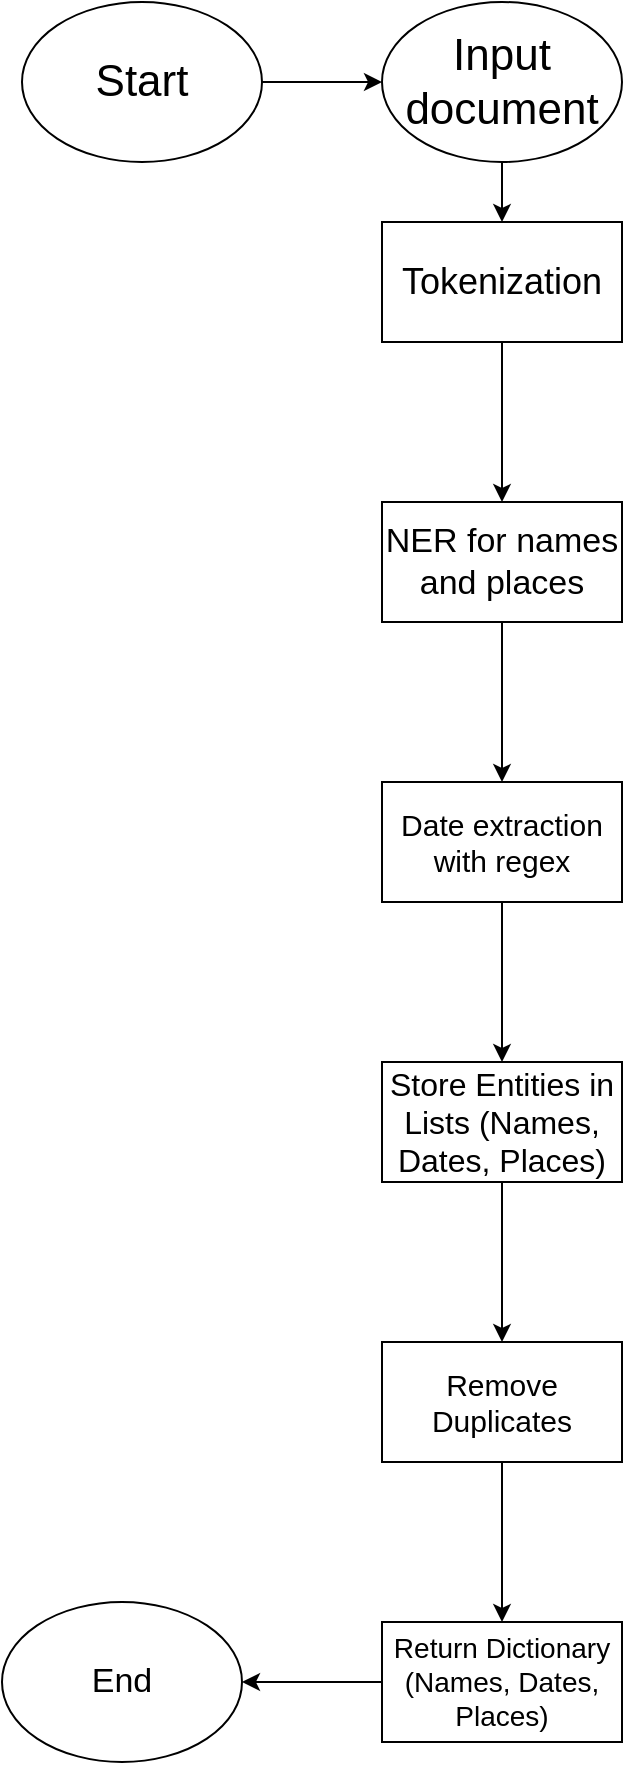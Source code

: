 <mxfile version="24.7.5">
  <diagram name="Page-1" id="YQ1qsYcKwhxKG_b2YIcr">
    <mxGraphModel dx="1036" dy="606" grid="1" gridSize="10" guides="1" tooltips="1" connect="1" arrows="1" fold="1" page="1" pageScale="1" pageWidth="850" pageHeight="1100" math="0" shadow="0">
      <root>
        <mxCell id="0" />
        <mxCell id="1" parent="0" />
        <mxCell id="TQRyMKwI9co-vIGQOwKO-3" value="" style="edgeStyle=orthogonalEdgeStyle;rounded=0;orthogonalLoop=1;jettySize=auto;html=1;" edge="1" parent="1" source="TQRyMKwI9co-vIGQOwKO-1" target="TQRyMKwI9co-vIGQOwKO-2">
          <mxGeometry relative="1" as="geometry" />
        </mxCell>
        <mxCell id="TQRyMKwI9co-vIGQOwKO-1" value="&lt;font style=&quot;font-size: 22px;&quot;&gt;Start&lt;/font&gt;" style="ellipse;whiteSpace=wrap;html=1;" vertex="1" parent="1">
          <mxGeometry x="330" y="90" width="120" height="80" as="geometry" />
        </mxCell>
        <mxCell id="TQRyMKwI9co-vIGQOwKO-5" value="" style="edgeStyle=orthogonalEdgeStyle;rounded=0;orthogonalLoop=1;jettySize=auto;html=1;" edge="1" parent="1" source="TQRyMKwI9co-vIGQOwKO-2" target="TQRyMKwI9co-vIGQOwKO-4">
          <mxGeometry relative="1" as="geometry" />
        </mxCell>
        <mxCell id="TQRyMKwI9co-vIGQOwKO-2" value="&lt;font style=&quot;font-size: 22px;&quot;&gt;Input document&lt;/font&gt;" style="ellipse;whiteSpace=wrap;html=1;" vertex="1" parent="1">
          <mxGeometry x="510" y="90" width="120" height="80" as="geometry" />
        </mxCell>
        <mxCell id="TQRyMKwI9co-vIGQOwKO-7" value="" style="edgeStyle=orthogonalEdgeStyle;rounded=0;orthogonalLoop=1;jettySize=auto;html=1;" edge="1" parent="1" source="TQRyMKwI9co-vIGQOwKO-4" target="TQRyMKwI9co-vIGQOwKO-6">
          <mxGeometry relative="1" as="geometry" />
        </mxCell>
        <mxCell id="TQRyMKwI9co-vIGQOwKO-4" value="&lt;font style=&quot;font-size: 18px;&quot;&gt;Tokenization&lt;/font&gt;" style="whiteSpace=wrap;html=1;" vertex="1" parent="1">
          <mxGeometry x="510" y="200" width="120" height="60" as="geometry" />
        </mxCell>
        <mxCell id="TQRyMKwI9co-vIGQOwKO-9" value="" style="edgeStyle=orthogonalEdgeStyle;rounded=0;orthogonalLoop=1;jettySize=auto;html=1;" edge="1" parent="1" source="TQRyMKwI9co-vIGQOwKO-6" target="TQRyMKwI9co-vIGQOwKO-8">
          <mxGeometry relative="1" as="geometry" />
        </mxCell>
        <mxCell id="TQRyMKwI9co-vIGQOwKO-6" value="&lt;font style=&quot;font-size: 17px;&quot;&gt;NER for names and places&lt;/font&gt;" style="whiteSpace=wrap;html=1;" vertex="1" parent="1">
          <mxGeometry x="510" y="340" width="120" height="60" as="geometry" />
        </mxCell>
        <mxCell id="TQRyMKwI9co-vIGQOwKO-11" value="" style="edgeStyle=orthogonalEdgeStyle;rounded=0;orthogonalLoop=1;jettySize=auto;html=1;" edge="1" parent="1" source="TQRyMKwI9co-vIGQOwKO-8" target="TQRyMKwI9co-vIGQOwKO-10">
          <mxGeometry relative="1" as="geometry" />
        </mxCell>
        <mxCell id="TQRyMKwI9co-vIGQOwKO-8" value="&lt;font style=&quot;font-size: 15px;&quot;&gt;Date extraction with regex&lt;/font&gt;" style="whiteSpace=wrap;html=1;" vertex="1" parent="1">
          <mxGeometry x="510" y="480" width="120" height="60" as="geometry" />
        </mxCell>
        <mxCell id="TQRyMKwI9co-vIGQOwKO-13" value="" style="edgeStyle=orthogonalEdgeStyle;rounded=0;orthogonalLoop=1;jettySize=auto;html=1;" edge="1" parent="1" source="TQRyMKwI9co-vIGQOwKO-10" target="TQRyMKwI9co-vIGQOwKO-12">
          <mxGeometry relative="1" as="geometry" />
        </mxCell>
        <mxCell id="TQRyMKwI9co-vIGQOwKO-10" value="&lt;font style=&quot;font-size: 16px;&quot;&gt;Store Entities in Lists (Names, Dates, Places)&lt;/font&gt;" style="whiteSpace=wrap;html=1;" vertex="1" parent="1">
          <mxGeometry x="510" y="620" width="120" height="60" as="geometry" />
        </mxCell>
        <mxCell id="TQRyMKwI9co-vIGQOwKO-15" value="" style="edgeStyle=orthogonalEdgeStyle;rounded=0;orthogonalLoop=1;jettySize=auto;html=1;" edge="1" parent="1" source="TQRyMKwI9co-vIGQOwKO-12" target="TQRyMKwI9co-vIGQOwKO-14">
          <mxGeometry relative="1" as="geometry" />
        </mxCell>
        <mxCell id="TQRyMKwI9co-vIGQOwKO-12" value="&lt;font style=&quot;font-size: 15px;&quot;&gt;Remove Duplicates&lt;br&gt;&lt;/font&gt;" style="whiteSpace=wrap;html=1;" vertex="1" parent="1">
          <mxGeometry x="510" y="760" width="120" height="60" as="geometry" />
        </mxCell>
        <mxCell id="TQRyMKwI9co-vIGQOwKO-17" value="" style="edgeStyle=orthogonalEdgeStyle;rounded=0;orthogonalLoop=1;jettySize=auto;html=1;" edge="1" parent="1" source="TQRyMKwI9co-vIGQOwKO-14" target="TQRyMKwI9co-vIGQOwKO-16">
          <mxGeometry relative="1" as="geometry" />
        </mxCell>
        <mxCell id="TQRyMKwI9co-vIGQOwKO-14" value="&lt;font style=&quot;font-size: 14px;&quot;&gt;Return Dictionary (Names, Dates, Places)&lt;/font&gt;" style="whiteSpace=wrap;html=1;" vertex="1" parent="1">
          <mxGeometry x="510" y="900" width="120" height="60" as="geometry" />
        </mxCell>
        <mxCell id="TQRyMKwI9co-vIGQOwKO-16" value="&lt;font style=&quot;font-size: 17px;&quot;&gt;End&lt;/font&gt;" style="ellipse;whiteSpace=wrap;html=1;" vertex="1" parent="1">
          <mxGeometry x="320" y="890" width="120" height="80" as="geometry" />
        </mxCell>
      </root>
    </mxGraphModel>
  </diagram>
</mxfile>
